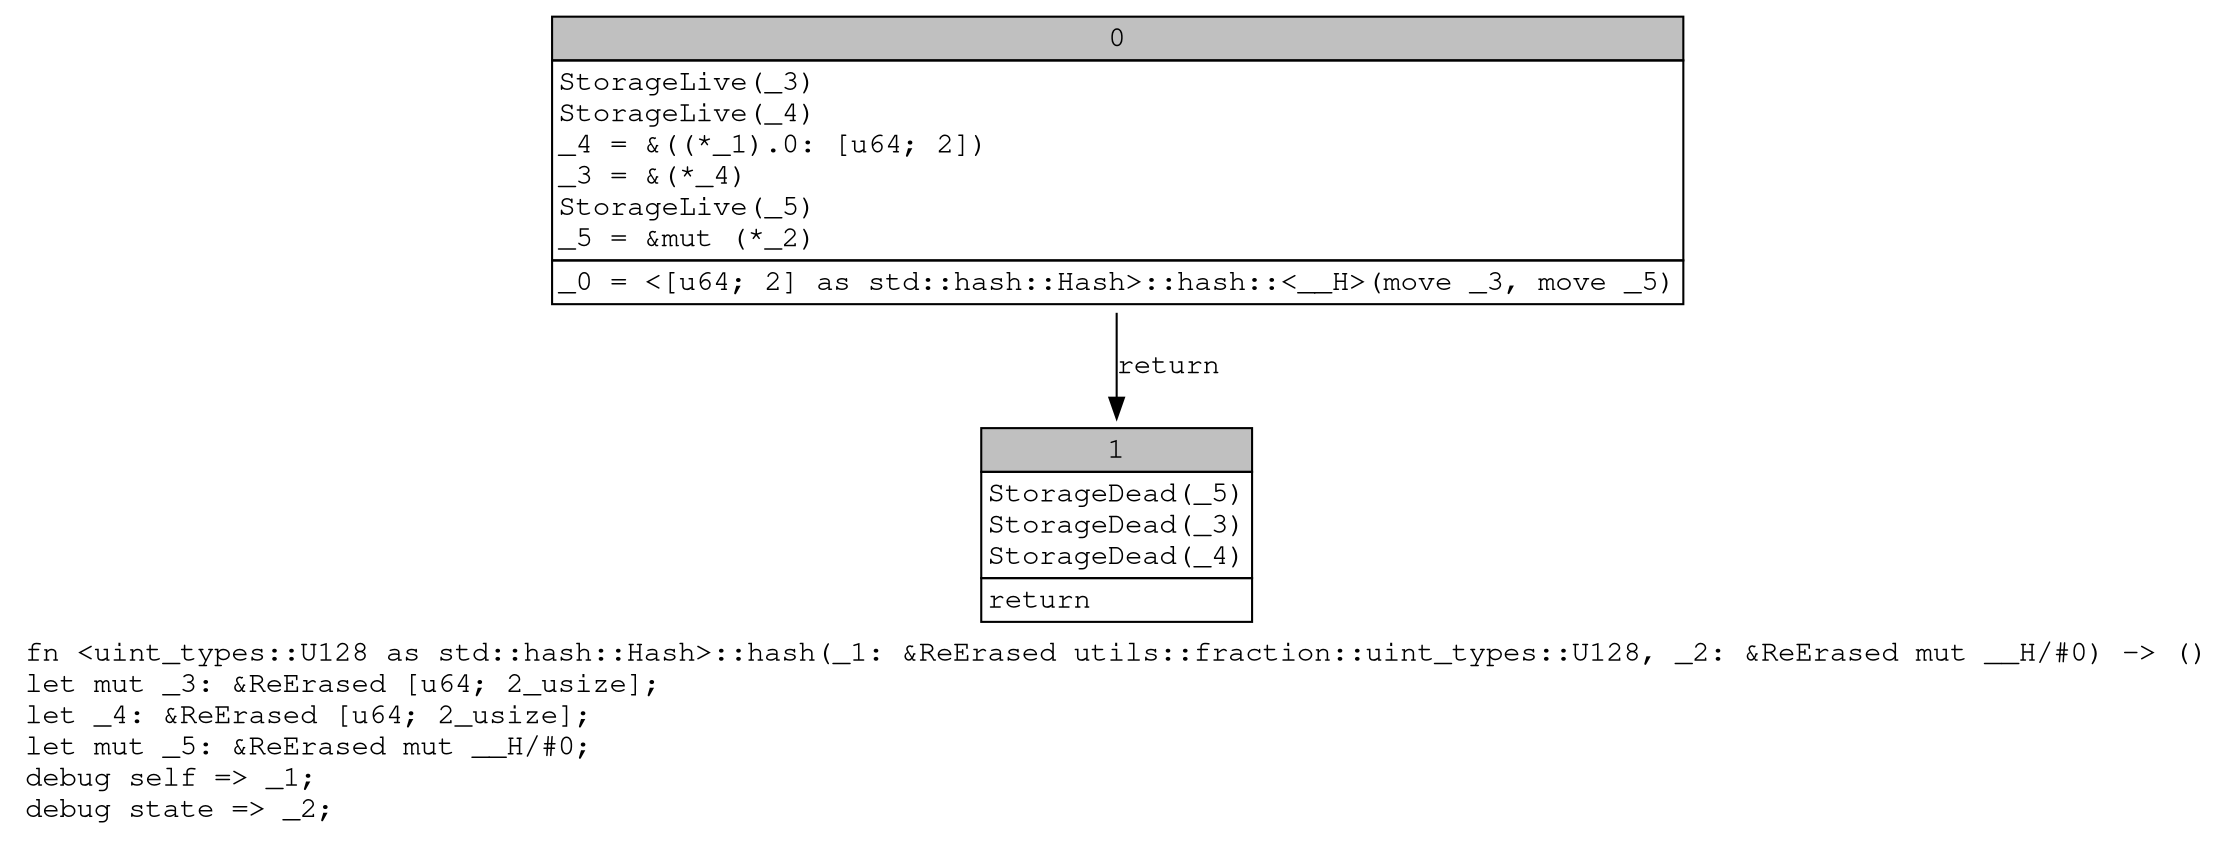 digraph Mir_0_12105 {
    graph [fontname="Courier, monospace"];
    node [fontname="Courier, monospace"];
    edge [fontname="Courier, monospace"];
    label=<fn &lt;uint_types::U128 as std::hash::Hash&gt;::hash(_1: &amp;ReErased utils::fraction::uint_types::U128, _2: &amp;ReErased mut __H/#0) -&gt; ()<br align="left"/>let mut _3: &amp;ReErased [u64; 2_usize];<br align="left"/>let _4: &amp;ReErased [u64; 2_usize];<br align="left"/>let mut _5: &amp;ReErased mut __H/#0;<br align="left"/>debug self =&gt; _1;<br align="left"/>debug state =&gt; _2;<br align="left"/>>;
    bb0__0_12105 [shape="none", label=<<table border="0" cellborder="1" cellspacing="0"><tr><td bgcolor="gray" align="center" colspan="1">0</td></tr><tr><td align="left" balign="left">StorageLive(_3)<br/>StorageLive(_4)<br/>_4 = &amp;((*_1).0: [u64; 2])<br/>_3 = &amp;(*_4)<br/>StorageLive(_5)<br/>_5 = &amp;mut (*_2)<br/></td></tr><tr><td align="left">_0 = &lt;[u64; 2] as std::hash::Hash&gt;::hash::&lt;__H&gt;(move _3, move _5)</td></tr></table>>];
    bb1__0_12105 [shape="none", label=<<table border="0" cellborder="1" cellspacing="0"><tr><td bgcolor="gray" align="center" colspan="1">1</td></tr><tr><td align="left" balign="left">StorageDead(_5)<br/>StorageDead(_3)<br/>StorageDead(_4)<br/></td></tr><tr><td align="left">return</td></tr></table>>];
    bb0__0_12105 -> bb1__0_12105 [label="return"];
}
